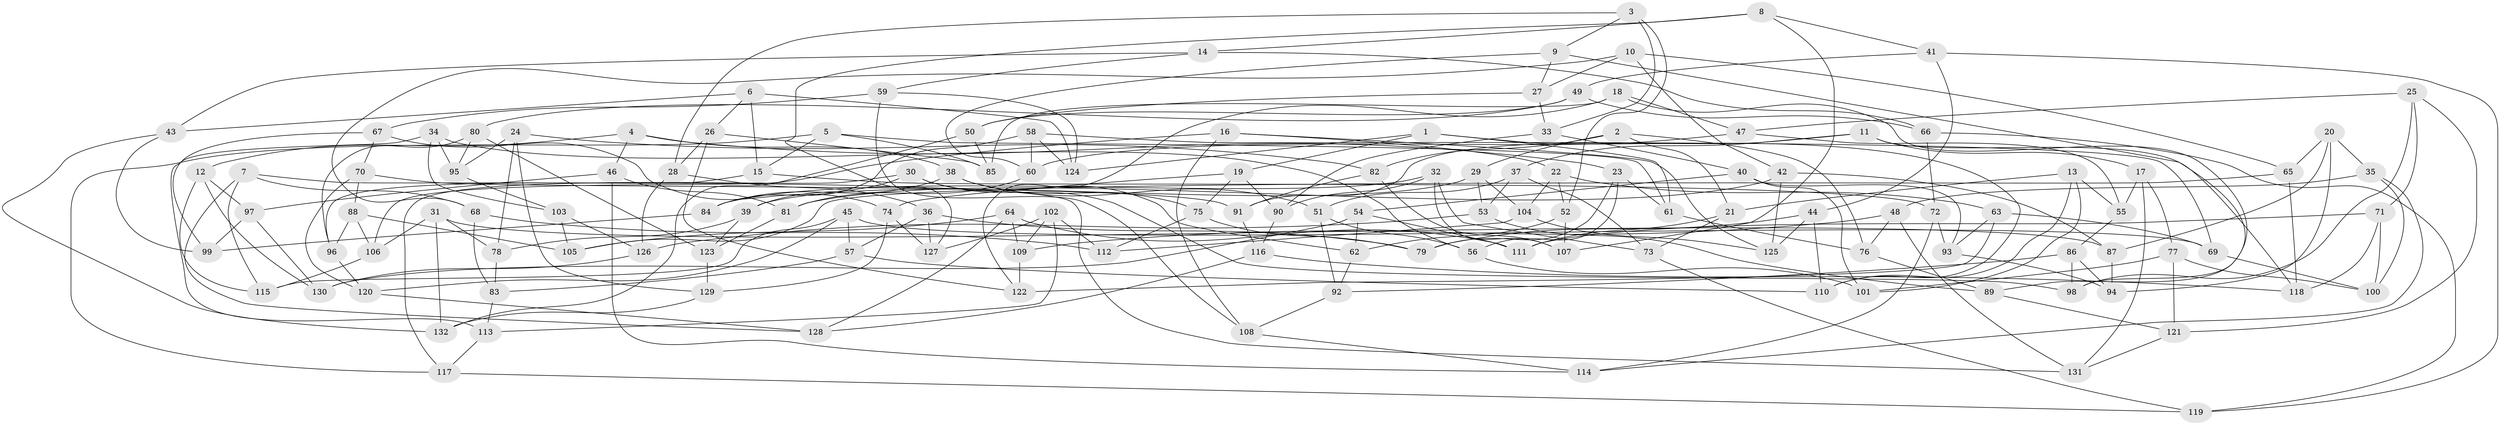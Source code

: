 // Generated by graph-tools (version 1.1) at 2025/11/02/27/25 16:11:43]
// undirected, 132 vertices, 264 edges
graph export_dot {
graph [start="1"]
  node [color=gray90,style=filled];
  1;
  2;
  3;
  4;
  5;
  6;
  7;
  8;
  9;
  10;
  11;
  12;
  13;
  14;
  15;
  16;
  17;
  18;
  19;
  20;
  21;
  22;
  23;
  24;
  25;
  26;
  27;
  28;
  29;
  30;
  31;
  32;
  33;
  34;
  35;
  36;
  37;
  38;
  39;
  40;
  41;
  42;
  43;
  44;
  45;
  46;
  47;
  48;
  49;
  50;
  51;
  52;
  53;
  54;
  55;
  56;
  57;
  58;
  59;
  60;
  61;
  62;
  63;
  64;
  65;
  66;
  67;
  68;
  69;
  70;
  71;
  72;
  73;
  74;
  75;
  76;
  77;
  78;
  79;
  80;
  81;
  82;
  83;
  84;
  85;
  86;
  87;
  88;
  89;
  90;
  91;
  92;
  93;
  94;
  95;
  96;
  97;
  98;
  99;
  100;
  101;
  102;
  103;
  104;
  105;
  106;
  107;
  108;
  109;
  110;
  111;
  112;
  113;
  114;
  115;
  116;
  117;
  118;
  119;
  120;
  121;
  122;
  123;
  124;
  125;
  126;
  127;
  128;
  129;
  130;
  131;
  132;
  1 -- 19;
  1 -- 61;
  1 -- 124;
  1 -- 110;
  2 -- 29;
  2 -- 82;
  2 -- 76;
  2 -- 21;
  3 -- 52;
  3 -- 33;
  3 -- 28;
  3 -- 9;
  4 -- 23;
  4 -- 38;
  4 -- 46;
  4 -- 12;
  5 -- 117;
  5 -- 61;
  5 -- 15;
  5 -- 85;
  6 -- 124;
  6 -- 43;
  6 -- 26;
  6 -- 15;
  7 -- 131;
  7 -- 115;
  7 -- 128;
  7 -- 68;
  8 -- 14;
  8 -- 107;
  8 -- 127;
  8 -- 41;
  9 -- 60;
  9 -- 89;
  9 -- 27;
  10 -- 27;
  10 -- 65;
  10 -- 42;
  10 -- 68;
  11 -- 37;
  11 -- 17;
  11 -- 118;
  11 -- 91;
  12 -- 97;
  12 -- 115;
  12 -- 130;
  13 -- 55;
  13 -- 110;
  13 -- 21;
  13 -- 101;
  14 -- 43;
  14 -- 59;
  14 -- 66;
  15 -- 72;
  15 -- 96;
  16 -- 22;
  16 -- 125;
  16 -- 106;
  16 -- 108;
  17 -- 55;
  17 -- 131;
  17 -- 77;
  18 -- 47;
  18 -- 98;
  18 -- 122;
  18 -- 85;
  19 -- 90;
  19 -- 75;
  19 -- 74;
  20 -- 87;
  20 -- 35;
  20 -- 94;
  20 -- 65;
  21 -- 73;
  21 -- 111;
  22 -- 104;
  22 -- 52;
  22 -- 63;
  23 -- 61;
  23 -- 56;
  23 -- 79;
  24 -- 82;
  24 -- 129;
  24 -- 78;
  24 -- 95;
  25 -- 121;
  25 -- 47;
  25 -- 98;
  25 -- 71;
  26 -- 85;
  26 -- 122;
  26 -- 28;
  27 -- 50;
  27 -- 33;
  28 -- 126;
  28 -- 36;
  29 -- 53;
  29 -- 104;
  29 -- 39;
  30 -- 98;
  30 -- 62;
  30 -- 117;
  30 -- 39;
  31 -- 87;
  31 -- 78;
  31 -- 106;
  31 -- 132;
  32 -- 73;
  32 -- 90;
  32 -- 107;
  32 -- 84;
  33 -- 40;
  33 -- 90;
  34 -- 113;
  34 -- 56;
  34 -- 103;
  34 -- 95;
  35 -- 114;
  35 -- 100;
  35 -- 48;
  36 -- 127;
  36 -- 79;
  36 -- 57;
  37 -- 73;
  37 -- 51;
  37 -- 53;
  38 -- 75;
  38 -- 51;
  38 -- 84;
  39 -- 78;
  39 -- 123;
  40 -- 101;
  40 -- 54;
  40 -- 93;
  41 -- 44;
  41 -- 119;
  41 -- 49;
  42 -- 87;
  42 -- 81;
  42 -- 125;
  43 -- 132;
  43 -- 99;
  44 -- 79;
  44 -- 110;
  44 -- 125;
  45 -- 115;
  45 -- 120;
  45 -- 57;
  45 -- 69;
  46 -- 97;
  46 -- 114;
  46 -- 81;
  47 -- 55;
  47 -- 60;
  48 -- 109;
  48 -- 131;
  48 -- 76;
  49 -- 80;
  49 -- 66;
  49 -- 50;
  50 -- 85;
  50 -- 132;
  51 -- 56;
  51 -- 92;
  52 -- 107;
  52 -- 62;
  53 -- 126;
  53 -- 89;
  54 -- 130;
  54 -- 111;
  54 -- 62;
  55 -- 86;
  56 -- 101;
  57 -- 83;
  57 -- 110;
  58 -- 60;
  58 -- 69;
  58 -- 84;
  58 -- 124;
  59 -- 108;
  59 -- 67;
  59 -- 124;
  60 -- 81;
  61 -- 76;
  62 -- 92;
  63 -- 93;
  63 -- 122;
  63 -- 69;
  64 -- 105;
  64 -- 128;
  64 -- 109;
  64 -- 111;
  65 -- 118;
  65 -- 105;
  66 -- 119;
  66 -- 72;
  67 -- 99;
  67 -- 74;
  67 -- 70;
  68 -- 112;
  68 -- 83;
  69 -- 100;
  70 -- 88;
  70 -- 120;
  70 -- 91;
  71 -- 100;
  71 -- 111;
  71 -- 118;
  72 -- 93;
  72 -- 114;
  73 -- 119;
  74 -- 127;
  74 -- 129;
  75 -- 112;
  75 -- 79;
  76 -- 89;
  77 -- 100;
  77 -- 101;
  77 -- 121;
  78 -- 83;
  80 -- 96;
  80 -- 95;
  80 -- 123;
  81 -- 123;
  82 -- 107;
  82 -- 91;
  83 -- 113;
  84 -- 99;
  86 -- 98;
  86 -- 92;
  86 -- 94;
  87 -- 94;
  88 -- 96;
  88 -- 106;
  88 -- 105;
  89 -- 121;
  90 -- 116;
  91 -- 116;
  92 -- 108;
  93 -- 94;
  95 -- 103;
  96 -- 120;
  97 -- 99;
  97 -- 130;
  102 -- 112;
  102 -- 109;
  102 -- 113;
  102 -- 127;
  103 -- 105;
  103 -- 126;
  104 -- 112;
  104 -- 125;
  106 -- 115;
  108 -- 114;
  109 -- 122;
  113 -- 117;
  116 -- 118;
  116 -- 128;
  117 -- 119;
  120 -- 128;
  121 -- 131;
  123 -- 129;
  126 -- 130;
  129 -- 132;
}

